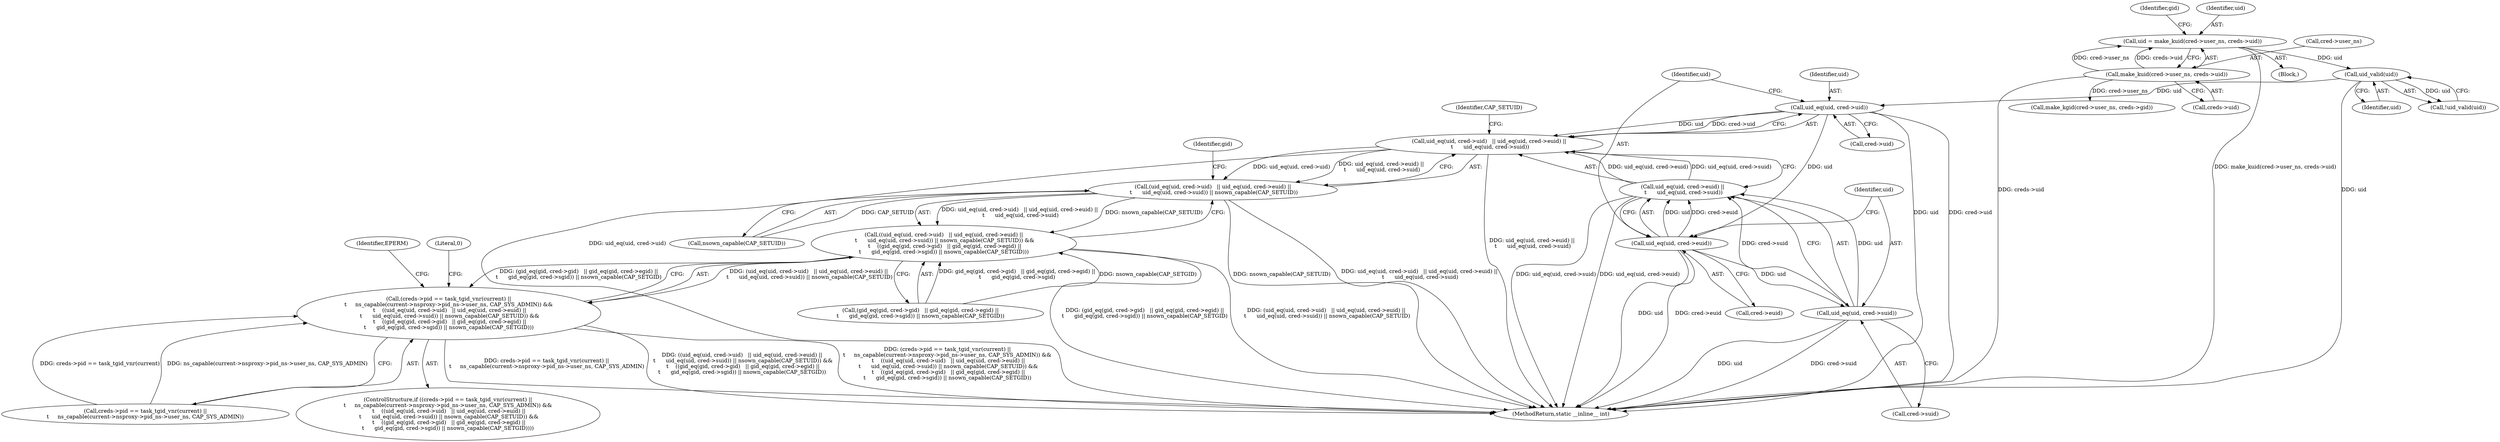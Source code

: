 digraph "0_linux_d661684cf6820331feae71146c35da83d794467e@pointer" {
"1000159" [label="(Call,uid_eq(uid, cred->uid))"];
"1000130" [label="(Call,uid_valid(uid))"];
"1000108" [label="(Call,uid = make_kuid(cred->user_ns, creds->uid))"];
"1000110" [label="(Call,make_kuid(cred->user_ns, creds->uid))"];
"1000158" [label="(Call,uid_eq(uid, cred->uid)   || uid_eq(uid, cred->euid) ||\n \t      uid_eq(uid, cred->suid))"];
"1000157" [label="(Call,(uid_eq(uid, cred->uid)   || uid_eq(uid, cred->euid) ||\n \t      uid_eq(uid, cred->suid)) || nsown_capable(CAP_SETUID))"];
"1000156" [label="(Call,((uid_eq(uid, cred->uid)   || uid_eq(uid, cred->euid) ||\n \t      uid_eq(uid, cred->suid)) || nsown_capable(CAP_SETUID)) &&\n \t    ((gid_eq(gid, cred->gid)   || gid_eq(gid, cred->egid) ||\n\t      gid_eq(gid, cred->sgid)) || nsown_capable(CAP_SETGID)))"];
"1000139" [label="(Call,(creds->pid == task_tgid_vnr(current) ||\n\t     ns_capable(current->nsproxy->pid_ns->user_ns, CAP_SYS_ADMIN)) &&\n \t    ((uid_eq(uid, cred->uid)   || uid_eq(uid, cred->euid) ||\n \t      uid_eq(uid, cred->suid)) || nsown_capable(CAP_SETUID)) &&\n \t    ((gid_eq(gid, cred->gid)   || gid_eq(gid, cred->egid) ||\n\t      gid_eq(gid, cred->sgid)) || nsown_capable(CAP_SETGID)))"];
"1000165" [label="(Call,uid_eq(uid, cred->euid))"];
"1000164" [label="(Call,uid_eq(uid, cred->euid) ||\n \t      uid_eq(uid, cred->suid))"];
"1000170" [label="(Call,uid_eq(uid, cred->suid))"];
"1000157" [label="(Call,(uid_eq(uid, cred->uid)   || uid_eq(uid, cred->euid) ||\n \t      uid_eq(uid, cred->suid)) || nsown_capable(CAP_SETUID))"];
"1000175" [label="(Call,nsown_capable(CAP_SETUID))"];
"1000180" [label="(Identifier,gid)"];
"1000119" [label="(Identifier,gid)"];
"1000138" [label="(ControlStructure,if ((creds->pid == task_tgid_vnr(current) ||\n\t     ns_capable(current->nsproxy->pid_ns->user_ns, CAP_SYS_ADMIN)) &&\n \t    ((uid_eq(uid, cred->uid)   || uid_eq(uid, cred->euid) ||\n \t      uid_eq(uid, cred->suid)) || nsown_capable(CAP_SETUID)) &&\n \t    ((gid_eq(gid, cred->gid)   || gid_eq(gid, cred->egid) ||\n\t      gid_eq(gid, cred->sgid)) || nsown_capable(CAP_SETGID))))"];
"1000140" [label="(Call,creds->pid == task_tgid_vnr(current) ||\n\t     ns_capable(current->nsproxy->pid_ns->user_ns, CAP_SYS_ADMIN))"];
"1000110" [label="(Call,make_kuid(cred->user_ns, creds->uid))"];
"1000156" [label="(Call,((uid_eq(uid, cred->uid)   || uid_eq(uid, cred->euid) ||\n \t      uid_eq(uid, cred->suid)) || nsown_capable(CAP_SETUID)) &&\n \t    ((gid_eq(gid, cred->gid)   || gid_eq(gid, cred->egid) ||\n\t      gid_eq(gid, cred->sgid)) || nsown_capable(CAP_SETGID)))"];
"1000108" [label="(Call,uid = make_kuid(cred->user_ns, creds->uid))"];
"1000203" [label="(MethodReturn,static __inline__ int)"];
"1000161" [label="(Call,cred->uid)"];
"1000170" [label="(Call,uid_eq(uid, cred->suid))"];
"1000129" [label="(Call,!uid_valid(uid))"];
"1000176" [label="(Identifier,CAP_SETUID)"];
"1000177" [label="(Call,(gid_eq(gid, cred->gid)   || gid_eq(gid, cred->egid) ||\n\t      gid_eq(gid, cred->sgid)) || nsown_capable(CAP_SETGID))"];
"1000164" [label="(Call,uid_eq(uid, cred->euid) ||\n \t      uid_eq(uid, cred->suid))"];
"1000160" [label="(Identifier,uid)"];
"1000111" [label="(Call,cred->user_ns)"];
"1000165" [label="(Call,uid_eq(uid, cred->euid))"];
"1000131" [label="(Identifier,uid)"];
"1000202" [label="(Identifier,EPERM)"];
"1000199" [label="(Literal,0)"];
"1000102" [label="(Block,)"];
"1000158" [label="(Call,uid_eq(uid, cred->uid)   || uid_eq(uid, cred->euid) ||\n \t      uid_eq(uid, cred->suid))"];
"1000139" [label="(Call,(creds->pid == task_tgid_vnr(current) ||\n\t     ns_capable(current->nsproxy->pid_ns->user_ns, CAP_SYS_ADMIN)) &&\n \t    ((uid_eq(uid, cred->uid)   || uid_eq(uid, cred->euid) ||\n \t      uid_eq(uid, cred->suid)) || nsown_capable(CAP_SETUID)) &&\n \t    ((gid_eq(gid, cred->gid)   || gid_eq(gid, cred->egid) ||\n\t      gid_eq(gid, cred->sgid)) || nsown_capable(CAP_SETGID)))"];
"1000120" [label="(Call,make_kgid(cred->user_ns, creds->gid))"];
"1000167" [label="(Call,cred->euid)"];
"1000114" [label="(Call,creds->uid)"];
"1000171" [label="(Identifier,uid)"];
"1000130" [label="(Call,uid_valid(uid))"];
"1000166" [label="(Identifier,uid)"];
"1000159" [label="(Call,uid_eq(uid, cred->uid))"];
"1000109" [label="(Identifier,uid)"];
"1000172" [label="(Call,cred->suid)"];
"1000159" -> "1000158"  [label="AST: "];
"1000159" -> "1000161"  [label="CFG: "];
"1000160" -> "1000159"  [label="AST: "];
"1000161" -> "1000159"  [label="AST: "];
"1000166" -> "1000159"  [label="CFG: "];
"1000158" -> "1000159"  [label="CFG: "];
"1000159" -> "1000203"  [label="DDG: uid"];
"1000159" -> "1000203"  [label="DDG: cred->uid"];
"1000159" -> "1000158"  [label="DDG: uid"];
"1000159" -> "1000158"  [label="DDG: cred->uid"];
"1000130" -> "1000159"  [label="DDG: uid"];
"1000159" -> "1000165"  [label="DDG: uid"];
"1000130" -> "1000129"  [label="AST: "];
"1000130" -> "1000131"  [label="CFG: "];
"1000131" -> "1000130"  [label="AST: "];
"1000129" -> "1000130"  [label="CFG: "];
"1000130" -> "1000203"  [label="DDG: uid"];
"1000130" -> "1000129"  [label="DDG: uid"];
"1000108" -> "1000130"  [label="DDG: uid"];
"1000108" -> "1000102"  [label="AST: "];
"1000108" -> "1000110"  [label="CFG: "];
"1000109" -> "1000108"  [label="AST: "];
"1000110" -> "1000108"  [label="AST: "];
"1000119" -> "1000108"  [label="CFG: "];
"1000108" -> "1000203"  [label="DDG: make_kuid(cred->user_ns, creds->uid)"];
"1000110" -> "1000108"  [label="DDG: cred->user_ns"];
"1000110" -> "1000108"  [label="DDG: creds->uid"];
"1000110" -> "1000114"  [label="CFG: "];
"1000111" -> "1000110"  [label="AST: "];
"1000114" -> "1000110"  [label="AST: "];
"1000110" -> "1000203"  [label="DDG: creds->uid"];
"1000110" -> "1000120"  [label="DDG: cred->user_ns"];
"1000158" -> "1000157"  [label="AST: "];
"1000158" -> "1000164"  [label="CFG: "];
"1000164" -> "1000158"  [label="AST: "];
"1000176" -> "1000158"  [label="CFG: "];
"1000157" -> "1000158"  [label="CFG: "];
"1000158" -> "1000203"  [label="DDG: uid_eq(uid, cred->uid)"];
"1000158" -> "1000203"  [label="DDG: uid_eq(uid, cred->euid) ||\n \t      uid_eq(uid, cred->suid)"];
"1000158" -> "1000157"  [label="DDG: uid_eq(uid, cred->uid)"];
"1000158" -> "1000157"  [label="DDG: uid_eq(uid, cred->euid) ||\n \t      uid_eq(uid, cred->suid)"];
"1000164" -> "1000158"  [label="DDG: uid_eq(uid, cred->euid)"];
"1000164" -> "1000158"  [label="DDG: uid_eq(uid, cred->suid)"];
"1000157" -> "1000156"  [label="AST: "];
"1000157" -> "1000175"  [label="CFG: "];
"1000175" -> "1000157"  [label="AST: "];
"1000180" -> "1000157"  [label="CFG: "];
"1000156" -> "1000157"  [label="CFG: "];
"1000157" -> "1000203"  [label="DDG: uid_eq(uid, cred->uid)   || uid_eq(uid, cred->euid) ||\n \t      uid_eq(uid, cred->suid)"];
"1000157" -> "1000203"  [label="DDG: nsown_capable(CAP_SETUID)"];
"1000157" -> "1000156"  [label="DDG: uid_eq(uid, cred->uid)   || uid_eq(uid, cred->euid) ||\n \t      uid_eq(uid, cred->suid)"];
"1000157" -> "1000156"  [label="DDG: nsown_capable(CAP_SETUID)"];
"1000175" -> "1000157"  [label="DDG: CAP_SETUID"];
"1000156" -> "1000139"  [label="AST: "];
"1000156" -> "1000177"  [label="CFG: "];
"1000177" -> "1000156"  [label="AST: "];
"1000139" -> "1000156"  [label="CFG: "];
"1000156" -> "1000203"  [label="DDG: (uid_eq(uid, cred->uid)   || uid_eq(uid, cred->euid) ||\n \t      uid_eq(uid, cred->suid)) || nsown_capable(CAP_SETUID)"];
"1000156" -> "1000203"  [label="DDG: (gid_eq(gid, cred->gid)   || gid_eq(gid, cred->egid) ||\n\t      gid_eq(gid, cred->sgid)) || nsown_capable(CAP_SETGID)"];
"1000156" -> "1000139"  [label="DDG: (uid_eq(uid, cred->uid)   || uid_eq(uid, cred->euid) ||\n \t      uid_eq(uid, cred->suid)) || nsown_capable(CAP_SETUID)"];
"1000156" -> "1000139"  [label="DDG: (gid_eq(gid, cred->gid)   || gid_eq(gid, cred->egid) ||\n\t      gid_eq(gid, cred->sgid)) || nsown_capable(CAP_SETGID)"];
"1000177" -> "1000156"  [label="DDG: gid_eq(gid, cred->gid)   || gid_eq(gid, cred->egid) ||\n\t      gid_eq(gid, cred->sgid)"];
"1000177" -> "1000156"  [label="DDG: nsown_capable(CAP_SETGID)"];
"1000139" -> "1000138"  [label="AST: "];
"1000139" -> "1000140"  [label="CFG: "];
"1000140" -> "1000139"  [label="AST: "];
"1000199" -> "1000139"  [label="CFG: "];
"1000202" -> "1000139"  [label="CFG: "];
"1000139" -> "1000203"  [label="DDG: (creds->pid == task_tgid_vnr(current) ||\n\t     ns_capable(current->nsproxy->pid_ns->user_ns, CAP_SYS_ADMIN)) &&\n \t    ((uid_eq(uid, cred->uid)   || uid_eq(uid, cred->euid) ||\n \t      uid_eq(uid, cred->suid)) || nsown_capable(CAP_SETUID)) &&\n \t    ((gid_eq(gid, cred->gid)   || gid_eq(gid, cred->egid) ||\n\t      gid_eq(gid, cred->sgid)) || nsown_capable(CAP_SETGID))"];
"1000139" -> "1000203"  [label="DDG: creds->pid == task_tgid_vnr(current) ||\n\t     ns_capable(current->nsproxy->pid_ns->user_ns, CAP_SYS_ADMIN)"];
"1000139" -> "1000203"  [label="DDG: ((uid_eq(uid, cred->uid)   || uid_eq(uid, cred->euid) ||\n \t      uid_eq(uid, cred->suid)) || nsown_capable(CAP_SETUID)) &&\n \t    ((gid_eq(gid, cred->gid)   || gid_eq(gid, cred->egid) ||\n\t      gid_eq(gid, cred->sgid)) || nsown_capable(CAP_SETGID))"];
"1000140" -> "1000139"  [label="DDG: creds->pid == task_tgid_vnr(current)"];
"1000140" -> "1000139"  [label="DDG: ns_capable(current->nsproxy->pid_ns->user_ns, CAP_SYS_ADMIN)"];
"1000165" -> "1000164"  [label="AST: "];
"1000165" -> "1000167"  [label="CFG: "];
"1000166" -> "1000165"  [label="AST: "];
"1000167" -> "1000165"  [label="AST: "];
"1000171" -> "1000165"  [label="CFG: "];
"1000164" -> "1000165"  [label="CFG: "];
"1000165" -> "1000203"  [label="DDG: uid"];
"1000165" -> "1000203"  [label="DDG: cred->euid"];
"1000165" -> "1000164"  [label="DDG: uid"];
"1000165" -> "1000164"  [label="DDG: cred->euid"];
"1000165" -> "1000170"  [label="DDG: uid"];
"1000164" -> "1000170"  [label="CFG: "];
"1000170" -> "1000164"  [label="AST: "];
"1000164" -> "1000203"  [label="DDG: uid_eq(uid, cred->suid)"];
"1000164" -> "1000203"  [label="DDG: uid_eq(uid, cred->euid)"];
"1000170" -> "1000164"  [label="DDG: uid"];
"1000170" -> "1000164"  [label="DDG: cred->suid"];
"1000170" -> "1000172"  [label="CFG: "];
"1000171" -> "1000170"  [label="AST: "];
"1000172" -> "1000170"  [label="AST: "];
"1000170" -> "1000203"  [label="DDG: cred->suid"];
"1000170" -> "1000203"  [label="DDG: uid"];
}
